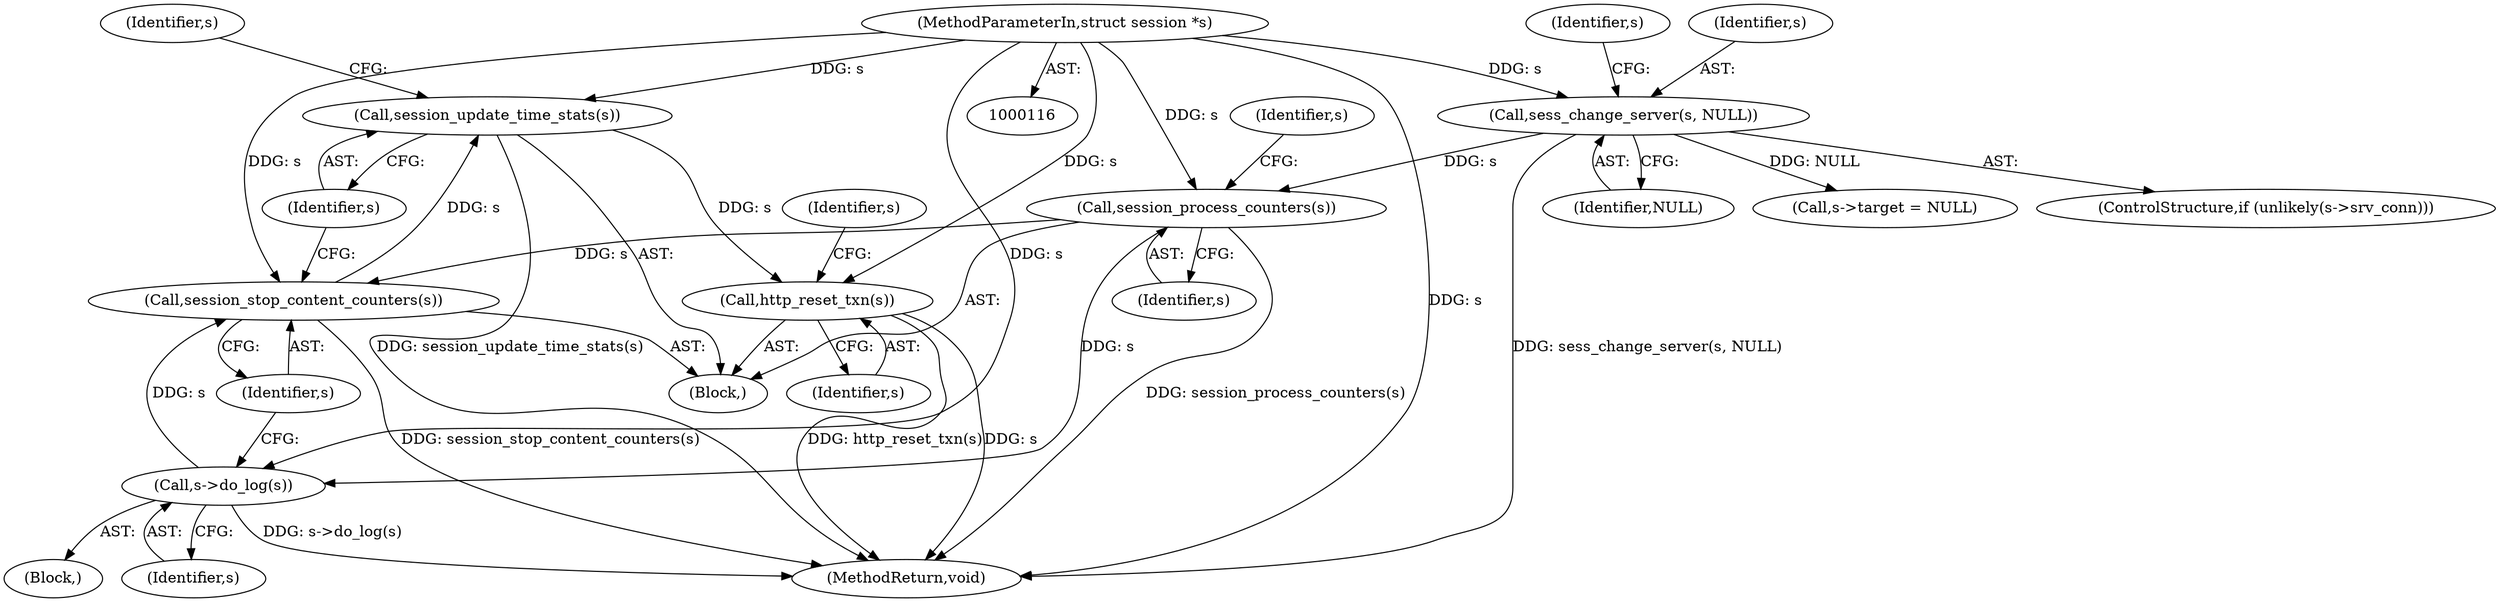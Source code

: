 digraph "0_haproxy_b4d05093bc89f71377230228007e69a1434c1a0c@API" {
"1000411" [label="(Call,session_update_time_stats(s))"];
"1000409" [label="(Call,session_stop_content_counters(s))"];
"1000205" [label="(Call,session_process_counters(s))"];
"1000187" [label="(Call,sess_change_server(s, NULL))"];
"1000117" [label="(MethodParameterIn,struct session *s)"];
"1000407" [label="(Call,s->do_log(s))"];
"1000730" [label="(Call,http_reset_txn(s))"];
"1000409" [label="(Call,session_stop_content_counters(s))"];
"1000117" [label="(MethodParameterIn,struct session *s)"];
"1000412" [label="(Identifier,s)"];
"1000408" [label="(Identifier,s)"];
"1000118" [label="(Block,)"];
"1000903" [label="(MethodReturn,void)"];
"1000411" [label="(Call,session_update_time_stats(s))"];
"1000206" [label="(Identifier,s)"];
"1000406" [label="(Block,)"];
"1000731" [label="(Identifier,s)"];
"1000407" [label="(Call,s->do_log(s))"];
"1000193" [label="(Identifier,s)"];
"1000187" [label="(Call,sess_change_server(s, NULL))"];
"1000189" [label="(Identifier,NULL)"];
"1000564" [label="(Call,s->target = NULL)"];
"1000730" [label="(Call,http_reset_txn(s))"];
"1000410" [label="(Identifier,s)"];
"1000188" [label="(Identifier,s)"];
"1000735" [label="(Identifier,s)"];
"1000416" [label="(Identifier,s)"];
"1000182" [label="(ControlStructure,if (unlikely(s->srv_conn)))"];
"1000205" [label="(Call,session_process_counters(s))"];
"1000210" [label="(Identifier,s)"];
"1000411" -> "1000118"  [label="AST: "];
"1000411" -> "1000412"  [label="CFG: "];
"1000412" -> "1000411"  [label="AST: "];
"1000416" -> "1000411"  [label="CFG: "];
"1000411" -> "1000903"  [label="DDG: session_update_time_stats(s)"];
"1000409" -> "1000411"  [label="DDG: s"];
"1000117" -> "1000411"  [label="DDG: s"];
"1000411" -> "1000730"  [label="DDG: s"];
"1000409" -> "1000118"  [label="AST: "];
"1000409" -> "1000410"  [label="CFG: "];
"1000410" -> "1000409"  [label="AST: "];
"1000412" -> "1000409"  [label="CFG: "];
"1000409" -> "1000903"  [label="DDG: session_stop_content_counters(s)"];
"1000205" -> "1000409"  [label="DDG: s"];
"1000407" -> "1000409"  [label="DDG: s"];
"1000117" -> "1000409"  [label="DDG: s"];
"1000205" -> "1000118"  [label="AST: "];
"1000205" -> "1000206"  [label="CFG: "];
"1000206" -> "1000205"  [label="AST: "];
"1000210" -> "1000205"  [label="CFG: "];
"1000205" -> "1000903"  [label="DDG: session_process_counters(s)"];
"1000187" -> "1000205"  [label="DDG: s"];
"1000117" -> "1000205"  [label="DDG: s"];
"1000205" -> "1000407"  [label="DDG: s"];
"1000187" -> "1000182"  [label="AST: "];
"1000187" -> "1000189"  [label="CFG: "];
"1000188" -> "1000187"  [label="AST: "];
"1000189" -> "1000187"  [label="AST: "];
"1000193" -> "1000187"  [label="CFG: "];
"1000187" -> "1000903"  [label="DDG: sess_change_server(s, NULL)"];
"1000117" -> "1000187"  [label="DDG: s"];
"1000187" -> "1000564"  [label="DDG: NULL"];
"1000117" -> "1000116"  [label="AST: "];
"1000117" -> "1000903"  [label="DDG: s"];
"1000117" -> "1000407"  [label="DDG: s"];
"1000117" -> "1000730"  [label="DDG: s"];
"1000407" -> "1000406"  [label="AST: "];
"1000407" -> "1000408"  [label="CFG: "];
"1000408" -> "1000407"  [label="AST: "];
"1000410" -> "1000407"  [label="CFG: "];
"1000407" -> "1000903"  [label="DDG: s->do_log(s)"];
"1000730" -> "1000118"  [label="AST: "];
"1000730" -> "1000731"  [label="CFG: "];
"1000731" -> "1000730"  [label="AST: "];
"1000735" -> "1000730"  [label="CFG: "];
"1000730" -> "1000903"  [label="DDG: http_reset_txn(s)"];
"1000730" -> "1000903"  [label="DDG: s"];
}
